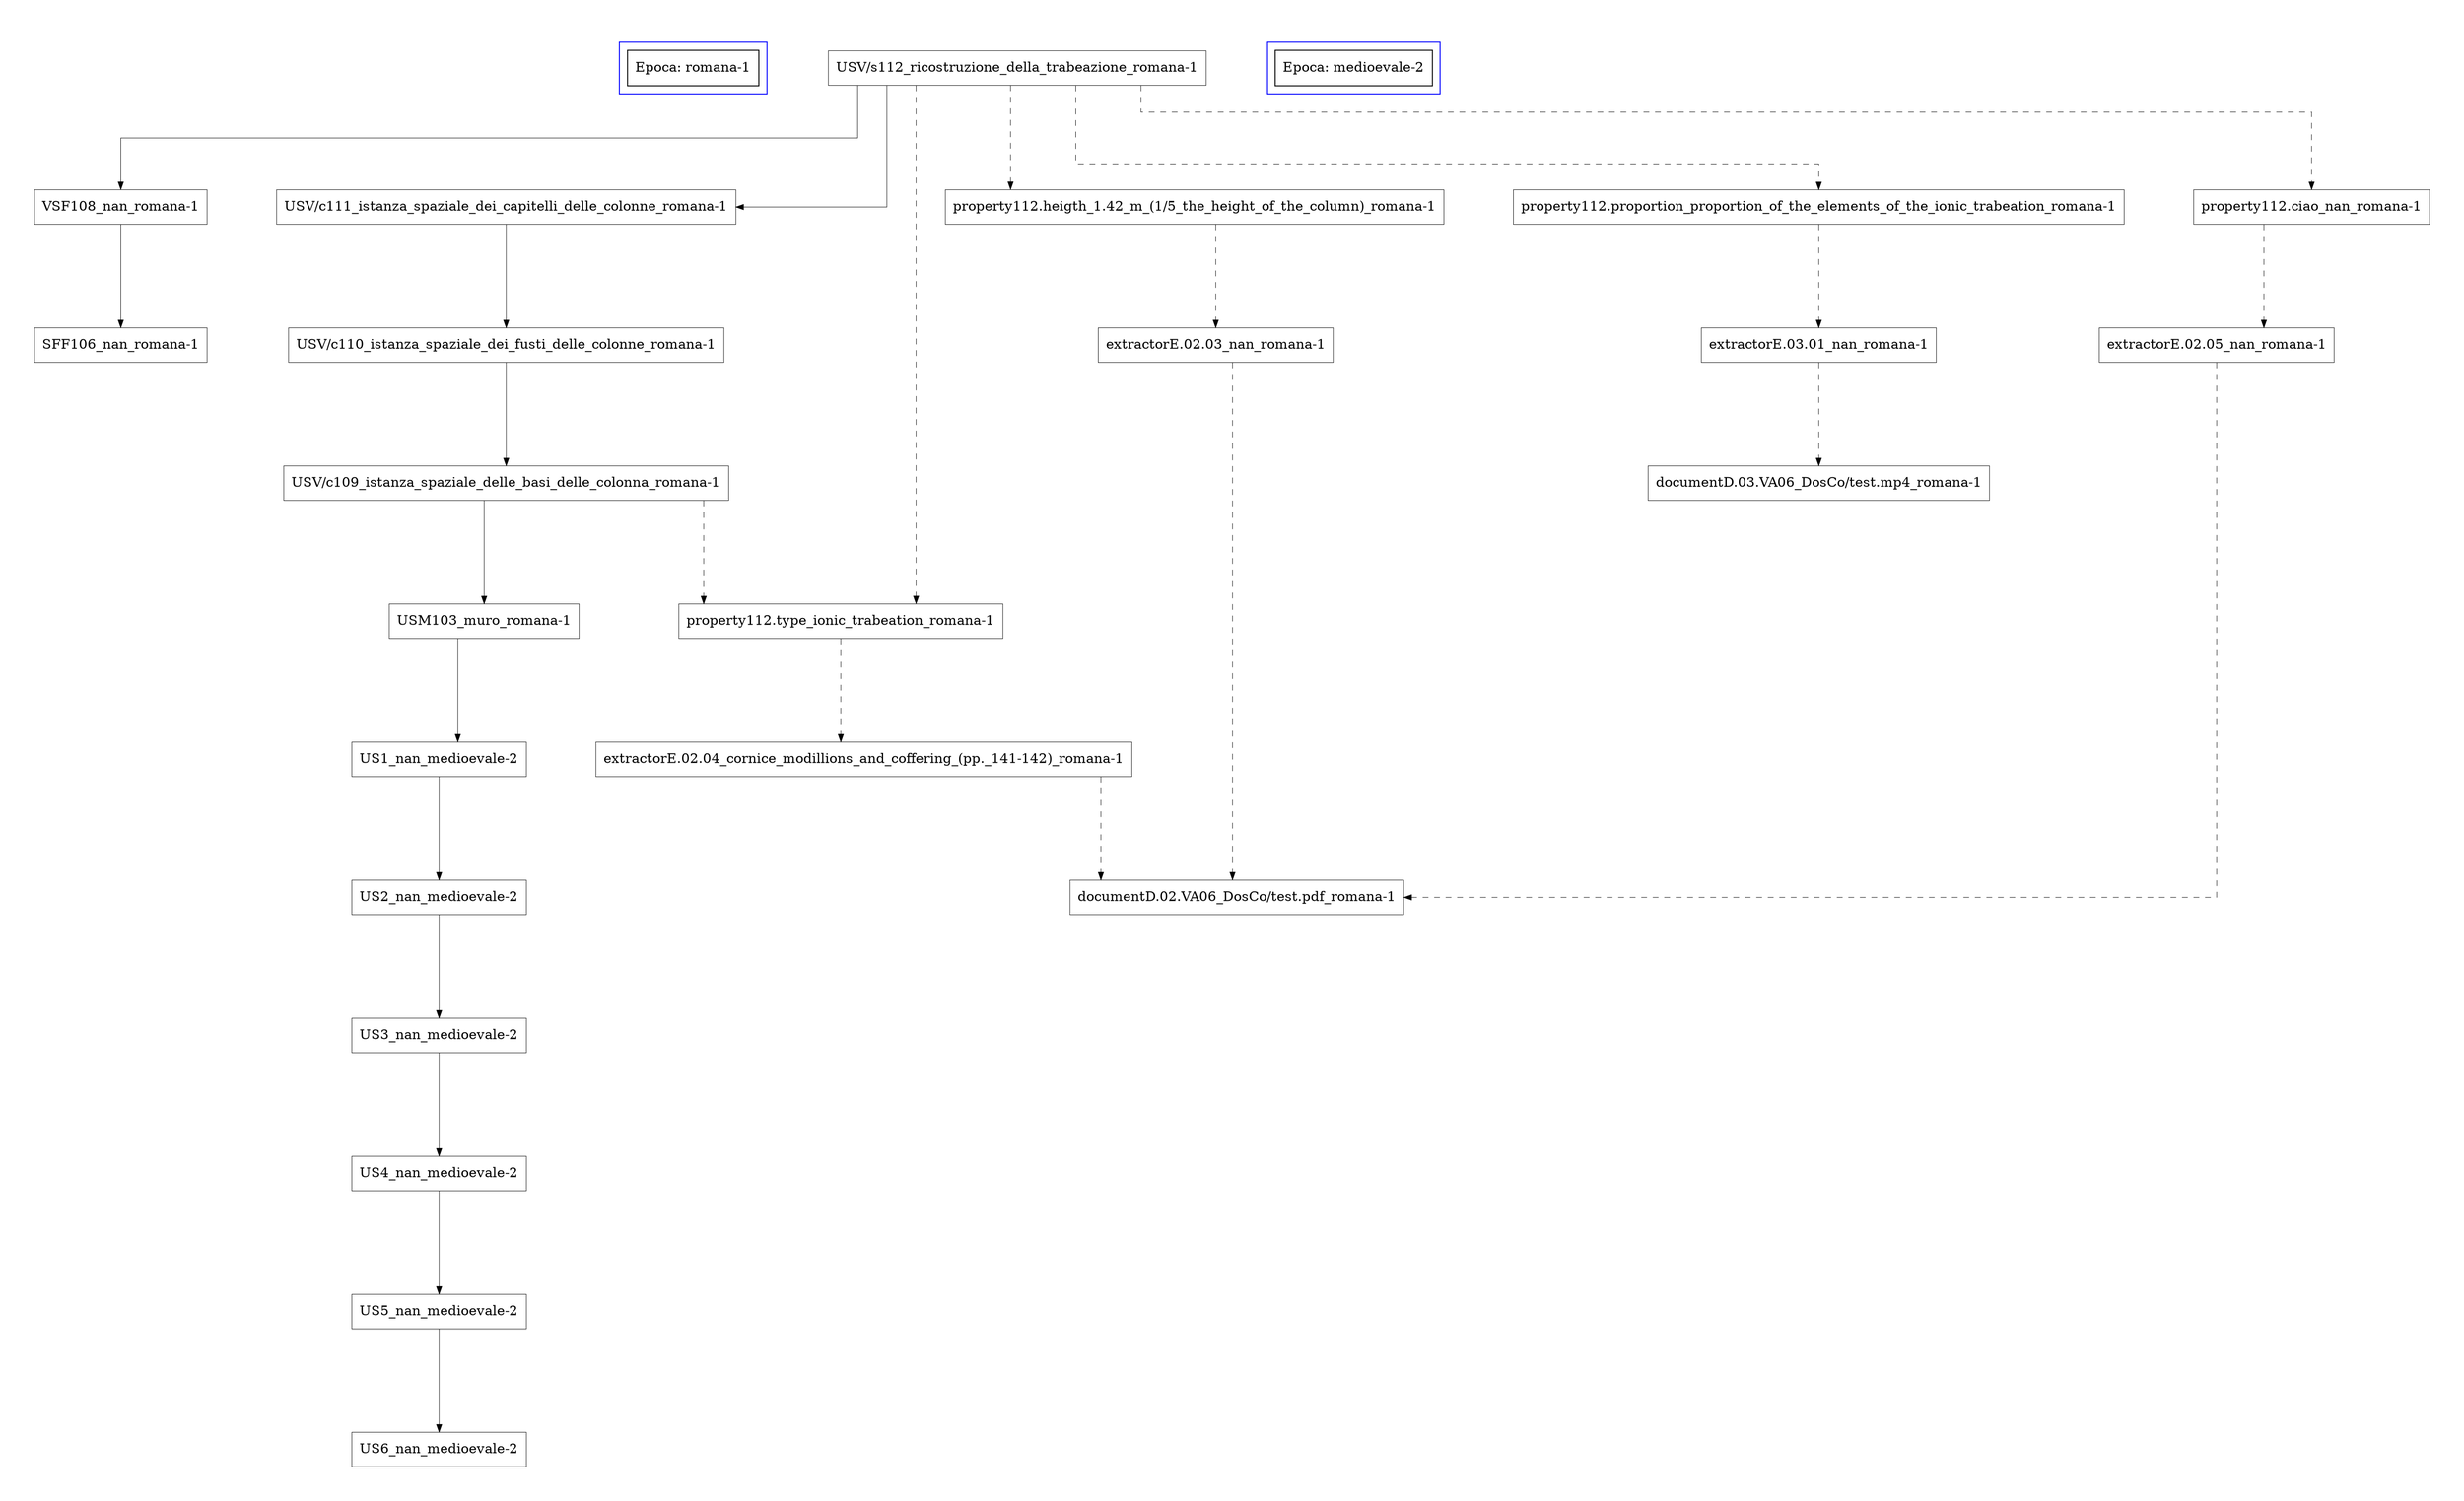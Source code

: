 digraph {
	graph [bb="0,0,2106.2,1493",
		compound=true,
		dpi=300,
		nodesep=1,
		pad=0.5,
		rankdir=TB,
		ranksep=1.5,
		splines=ortho
	];
	node [label="\N"];
	subgraph main1 {
		node [color=black,
			fillcolor=white,
			penwidth=.5,
			shape=box,
			style=filled
		];
		edge [arrowhead=none,
			arrowsize=.8,
			penwidth=.5,
			style=solid
		];
	}
	subgraph cluster0 {
		graph [bb="396.5,1432,524.5,1485",
			color=blue
		];
		node [fillcolor=white,
			gradientangle=90,
			label="Epoca: romana-1",
			shape=record,
			style=filled
		];
		"Epoca: romana-1"	[height=0.51389,
			pos="460.5,1458.5",
			rects="404.88,1440.5,516.12,1476.5",
			width=1.5451];
	}
	subgraph main {
		graph [rankdir=TB];
		node [color=black,
			fillcolor=white,
			penwidth=.5,
			shape=box,
			style=filled
		];
		edge [arrowhead=normal,
			arrowsize=.8,
			penwidth=.5,
			style=solid
		];
		"USV/c109_istanza_spaziale_delle_basi_delle_colonna_romana-1"	[height=0.5,
			pos="1103.5,1026",
			width=5.2535];
		"USM103_muro_romana-1"	[height=0.5,
			pos="1138.5,882",
			width=2.2639];
		"USV/c109_istanza_spaziale_delle_basi_delle_colonna_romana-1" -> "USM103_muro_romana-1"	[pos="e,1138.5,900.09 1138.5,1007.8 1138.5,1007.8 1138.5,908.09 1138.5,908.09"];
		"USV/s112_ricostruzione_della_trabeazione_romana-1"	[height=0.5,
			pos="951.5,1458.5",
			width=4.3993];
		"VSF108_nan_romana-1"	[height=0.5,
			pos="2031.5,1314",
			width=2.0764];
		"USV/s112_ricostruzione_della_trabeazione_romana-1" -> "VSF108_nan_romana-1"	[pos="e,2031.5,1332.4 1110.3,1464 1410.5,1464 2031.5,1464 2031.5,1464 2031.5,1464 2031.5,1340.4 2031.5,1340.4"];
		"USV/c111_istanza_spaziale_dei_capitelli_delle_colonne_romana-1"	[height=0.5,
			pos="1103.5,1314",
			width=5.3993];
		"USV/s112_ricostruzione_della_trabeazione_romana-1" -> "USV/c111_istanza_spaziale_dei_capitelli_delle_colonne_romana-1"	[pos="e,1009.5,1332.2 1009.5,1440.2 1009.5,1440.2 1009.5,1340.2 1009.5,1340.2"];
		"SFF106_nan_romana-1"	[height=0.5,
			pos="2031.5,1170",
			width=2.0556];
		"VSF108_nan_romana-1" -> "SFF106_nan_romana-1"	[pos="e,2031.5,1188.1 2031.5,1295.8 2031.5,1295.8 2031.5,1196.1 2031.5,1196.1"];
		"US1_nan_medioevale-2"	[height=0.5,
			pos="1161.5,738",
			width=2.066];
		"USM103_muro_romana-1" -> "US1_nan_medioevale-2"	[pos="e,1153.6,756.09 1153.6,863.76 1153.6,863.76 1153.6,764.09 1153.6,764.09"];
		"USV/c110_istanza_spaziale_dei_fusti_delle_colonne_romana-1"	[height=0.5,
			pos="1103.5,1170",
			width=5.1493];
		"USV/c110_istanza_spaziale_dei_fusti_delle_colonne_romana-1" -> "USV/c109_istanza_spaziale_delle_basi_delle_colonna_romana-1"	[pos="e,1103.5,1044.1 1103.5,1151.8 1103.5,1151.8 1103.5,1052.1 1103.5,1052.1"];
		"USV/c111_istanza_spaziale_dei_capitelli_delle_colonne_romana-1" -> "USV/c110_istanza_spaziale_dei_fusti_delle_colonne_romana-1"	[pos="e,1103.5,1188.1 1103.5,1295.8 1103.5,1295.8 1103.5,1196.1 1103.5,1196.1"];
		"US2_nan_medioevale-2"	[height=0.5,
			pos="1161.5,594",
			width=2.066];
		"US1_nan_medioevale-2" -> "US2_nan_medioevale-2"	[pos="e,1161.5,612.09 1161.5,719.76 1161.5,719.76 1161.5,620.09 1161.5,620.09"];
		"US3_nan_medioevale-2"	[height=0.5,
			pos="1161.5,450",
			width=2.066];
		"US2_nan_medioevale-2" -> "US3_nan_medioevale-2"	[pos="e,1161.5,468.09 1161.5,575.76 1161.5,575.76 1161.5,476.09 1161.5,476.09"];
		"US4_nan_medioevale-2"	[height=0.5,
			pos="1161.5,306",
			width=2.066];
		"US3_nan_medioevale-2" -> "US4_nan_medioevale-2"	[pos="e,1161.5,324.09 1161.5,431.76 1161.5,431.76 1161.5,332.09 1161.5,332.09"];
		"US5_nan_medioevale-2"	[height=0.5,
			pos="1161.5,162",
			width=2.066];
		"US4_nan_medioevale-2" -> "US5_nan_medioevale-2"	[pos="e,1161.5,180.09 1161.5,287.76 1161.5,287.76 1161.5,188.09 1161.5,188.09"];
		"US6_nan_medioevale-2"	[height=0.5,
			pos="1161.5,18",
			width=2.066];
		"US5_nan_medioevale-2" -> "US6_nan_medioevale-2"	[pos="e,1161.5,36.09 1161.5,143.76 1161.5,143.76 1161.5,44.09 1161.5,44.09"];
	}
	subgraph cluster1 {
		graph [bb="580.5,1432,728.5,1485",
			color=blue
		];
		node [fillcolor=white,
			gradientangle=90,
			label="Epoca: medioevale-2",
			shape=record,
			style=filled
		];
		"Epoca: medioevale-2"	[height=0.51389,
			pos="654.5,1458.5",
			rects="588.38,1440.5,720.62,1476.5",
			width=1.8368];
	}
	subgraph main2 {
		node [color=black,
			fillcolor=white,
			penwidth=.5,
			shape=box,
			style=filled
		];
		edge [arrowhead=normal,
			arrowsize=.8,
			penwidth=.5,
			style=dashed
		];
		"USV/c109_istanza_spaziale_delle_basi_delle_colonna_romana-1";
		"property112.type_ionic_trabeation_romana-1"	[height=0.5,
			pos="800.5,882",
			width=3.7326];
		"USV/c109_istanza_spaziale_delle_basi_delle_colonna_romana-1" -> "property112.type_ionic_trabeation_romana-1"	[pos="e,924.62,900.09 924.62,1007.8 924.62,1007.8 924.62,908.09 924.62,908.09"];
		"extractorE.02.04_cornice_modillions_and_coffering_(pp._141-142)_romana-1"	[height=0.5,
			pos="787.5,738",
			width=6.3264];
		"property112.type_ionic_trabeation_romana-1" -> "extractorE.02.04_cornice_modillions_and_coffering_(pp._141-142)_romana-1"	[pos="e,800.5,756.09 800.5,863.76 800.5,863.76 800.5,764.09 800.5,764.09"];
		"USV/s112_ricostruzione_della_trabeazione_romana-1";
		"USV/s112_ricostruzione_della_trabeazione_romana-1" -> "property112.type_ionic_trabeation_romana-1"	[pos="e,880.12,900.5 880.12,1440.3 880.12,1440.3 880.12,908.5 880.12,908.5"];
		"property112.heigth_1.42_m_(1/5_the_height_of_the_column)_romana-1"	[height=0.5,
			pos="210.5,1314",
			width=5.8472];
		"USV/s112_ricostruzione_della_trabeazione_romana-1" -> "property112.heigth_1.42_m_(1/5_the_height_of_the_column)_romana-1"	[pos="e,412.94,1332.2 822.12,1440.2 822.12,1418.7 822.12,1386 822.12,1386 822.12,1386 412.94,1386 412.94,1386 412.94,1386 412.94,1340.2 \
412.94,1340.2"];
		"property112.proportion_proportion_of_the_elements_of_the_ionic_trabeation_romana-1"	[height=0.5,
			pos="1627.5,1314",
			width=7.1493];
		"USV/s112_ricostruzione_della_trabeazione_romana-1" -> "property112.proportion_proportion_of_the_elements_of_the_ionic_trabeation_romana-1"	[pos="e,1627.5,1332.3 1110,1452 1309.8,1452 1627.5,1452 1627.5,1452 1627.5,1452 1627.5,1340.3 1627.5,1340.3"];
		"property112.ciao_nan_romana-1"	[height=0.5,
			pos="592.5,1314",
			width=2.7535];
		"USV/s112_ricostruzione_della_trabeazione_romana-1" -> "property112.ciao_nan_romana-1"	[pos="e,692.12,1314 851.12,1440.2 851.12,1401.3 851.12,1314 851.12,1314 851.12,1314 700.12,1314 700.12,1314"];
		"extractorE.02.03_nan_romana-1"	[height=0.5,
			pos="224.5,1170",
			width=2.7118];
		"property112.heigth_1.42_m_(1/5_the_height_of_the_column)_romana-1" -> "extractorE.02.03_nan_romana-1"	[pos="e,224.5,1188.1 224.5,1295.8 224.5,1295.8 224.5,1196.1 224.5,1196.1"];
		"extractorE.03.01_nan_romana-1"	[height=0.5,
			pos="1627.5,1170",
			width=2.7118];
		"property112.proportion_proportion_of_the_elements_of_the_ionic_trabeation_romana-1" -> "extractorE.03.01_nan_romana-1"	[pos="e,1627.5,1188.1 1627.5,1295.8 1627.5,1295.8 1627.5,1196.1 1627.5,1196.1"];
		"extractorE.02.05_nan_romana-1"	[height=0.5,
			pos="521.5,1170",
			width=2.7118];
		"property112.ciao_nan_romana-1" -> "extractorE.02.05_nan_romana-1"	[pos="e,556.25,1188.1 556.25,1295.8 556.25,1295.8 556.25,1196.1 556.25,1196.1"];
		"documentD.02.VA06_DosCo/test.pdf_romana-1"	[height=0.5,
			pos="450.5,594",
			width=4.0243];
		"extractorE.02.05_nan_romana-1" -> "documentD.02.VA06_DosCo/test.pdf_romana-1"	[pos="e,491.81,612.48 491.81,1151.8 491.81,1151.8 491.81,620.48 491.81,620.48"];
		"extractorE.02.03_nan_romana-1" -> "documentD.02.VA06_DosCo/test.pdf_romana-1"	[pos="e,313.88,612.48 313.88,1151.8 313.88,1151.8 313.88,620.48 313.88,620.48"];
		"documentD.03.VA06_DosCo/test.mp4_romana-1"	[height=0.5,
			pos="1627.5,1026",
			width=4.0972];
		"extractorE.03.01_nan_romana-1" -> "documentD.03.VA06_DosCo/test.mp4_romana-1"	[pos="e,1627.5,1044.1 1627.5,1151.8 1627.5,1151.8 1627.5,1052.1 1627.5,1052.1"];
		"extractorE.02.04_cornice_modillions_and_coffering_(pp._141-142)_romana-1" -> "documentD.02.VA06_DosCo/test.pdf_romana-1"	[pos="e,577.56,612.09 577.56,719.76 577.56,719.76 577.56,620.09 577.56,620.09"];
	}
}
